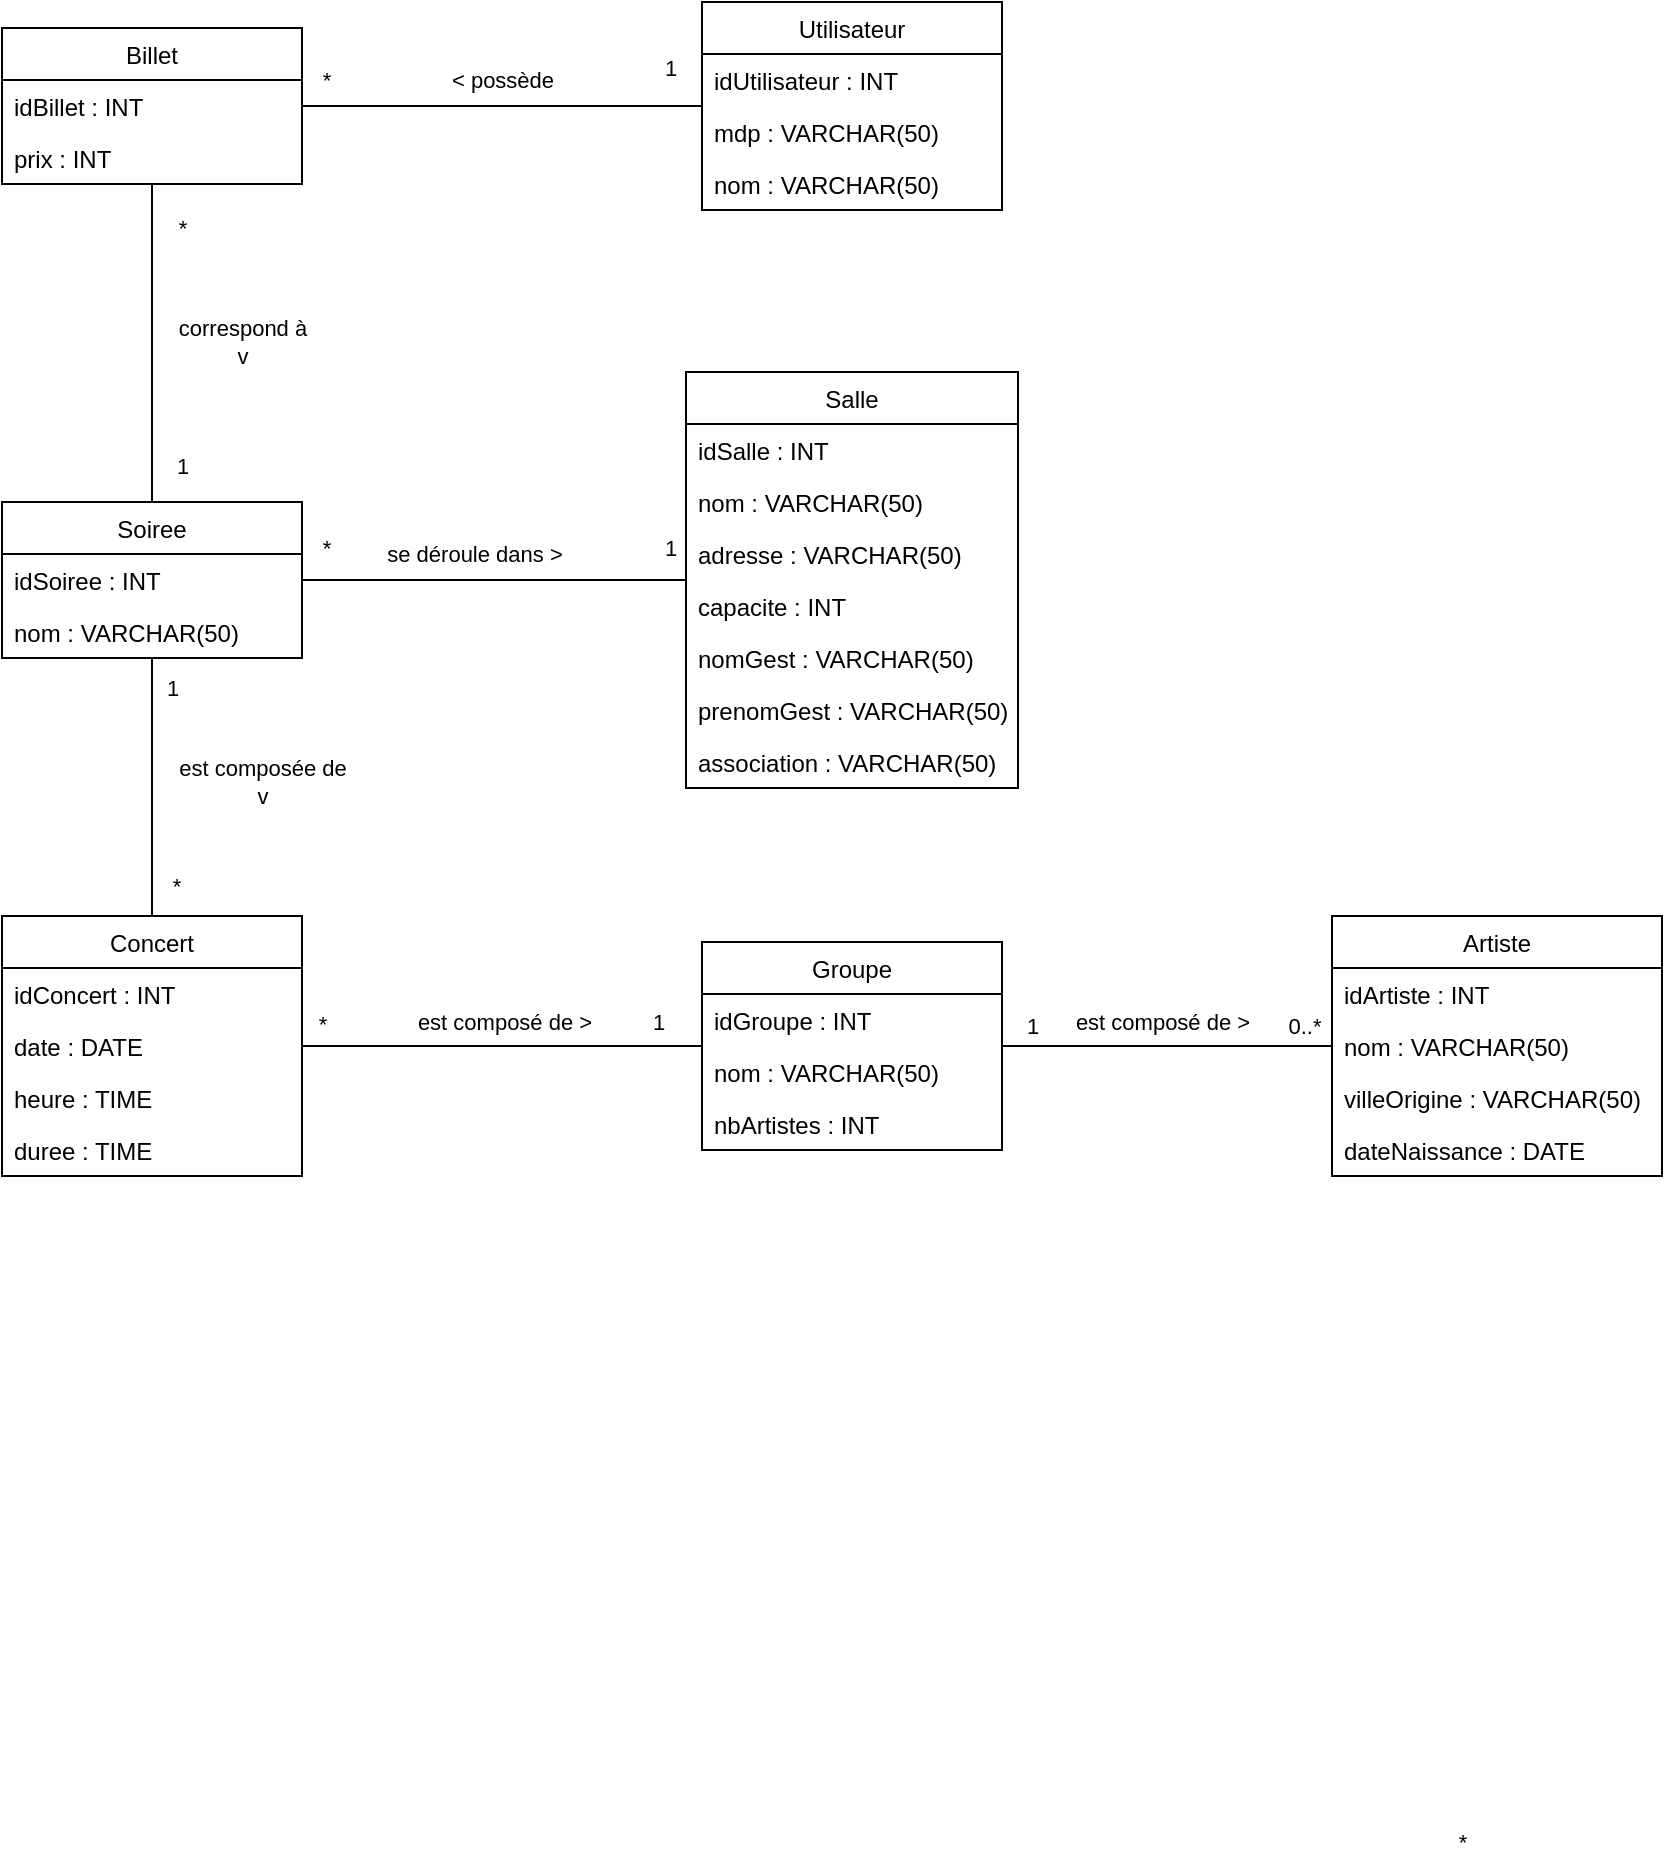 <mxfile version="20.8.23" type="device"><diagram id="313vgX1AJqnCBsn8q-YU" name="Page-1"><mxGraphModel dx="880" dy="1653" grid="1" gridSize="10" guides="1" tooltips="1" connect="1" arrows="1" fold="1" page="1" pageScale="1" pageWidth="827" pageHeight="1169" math="0" shadow="0"><root><mxCell id="0"/><mxCell id="1" parent="0"/><mxCell id="Ig9Ps532WlTF-zwQmi1b-146" value="Salle" style="swimlane;fontStyle=0;childLayout=stackLayout;horizontal=1;startSize=26;fillColor=none;horizontalStack=0;resizeParent=1;resizeParentMax=0;resizeLast=0;collapsible=1;marginBottom=0;" parent="1" vertex="1"><mxGeometry x="432" y="75" width="166" height="208" as="geometry"/></mxCell><mxCell id="Ig9Ps532WlTF-zwQmi1b-147" value="idSalle : INT" style="text;strokeColor=none;fillColor=none;align=left;verticalAlign=top;spacingLeft=4;spacingRight=4;overflow=hidden;rotatable=0;points=[[0,0.5],[1,0.5]];portConstraint=eastwest;" parent="Ig9Ps532WlTF-zwQmi1b-146" vertex="1"><mxGeometry y="26" width="166" height="26" as="geometry"/></mxCell><mxCell id="Ig9Ps532WlTF-zwQmi1b-148" value="nom : VARCHAR(50)" style="text;strokeColor=none;fillColor=none;align=left;verticalAlign=top;spacingLeft=4;spacingRight=4;overflow=hidden;rotatable=0;points=[[0,0.5],[1,0.5]];portConstraint=eastwest;" parent="Ig9Ps532WlTF-zwQmi1b-146" vertex="1"><mxGeometry y="52" width="166" height="26" as="geometry"/></mxCell><mxCell id="Ig9Ps532WlTF-zwQmi1b-149" value="adresse : VARCHAR(50)" style="text;strokeColor=none;fillColor=none;align=left;verticalAlign=top;spacingLeft=4;spacingRight=4;overflow=hidden;rotatable=0;points=[[0,0.5],[1,0.5]];portConstraint=eastwest;" parent="Ig9Ps532WlTF-zwQmi1b-146" vertex="1"><mxGeometry y="78" width="166" height="26" as="geometry"/></mxCell><mxCell id="Ig9Ps532WlTF-zwQmi1b-150" value="capacite : INT" style="text;strokeColor=none;fillColor=none;align=left;verticalAlign=top;spacingLeft=4;spacingRight=4;overflow=hidden;rotatable=0;points=[[0,0.5],[1,0.5]];portConstraint=eastwest;" parent="Ig9Ps532WlTF-zwQmi1b-146" vertex="1"><mxGeometry y="104" width="166" height="26" as="geometry"/></mxCell><mxCell id="Ig9Ps532WlTF-zwQmi1b-151" value="nomGest : VARCHAR(50)" style="text;strokeColor=none;fillColor=none;align=left;verticalAlign=top;spacingLeft=4;spacingRight=4;overflow=hidden;rotatable=0;points=[[0,0.5],[1,0.5]];portConstraint=eastwest;" parent="Ig9Ps532WlTF-zwQmi1b-146" vertex="1"><mxGeometry y="130" width="166" height="26" as="geometry"/></mxCell><mxCell id="Ig9Ps532WlTF-zwQmi1b-152" value="prenomGest : VARCHAR(50)" style="text;strokeColor=none;fillColor=none;align=left;verticalAlign=top;spacingLeft=4;spacingRight=4;overflow=hidden;rotatable=0;points=[[0,0.5],[1,0.5]];portConstraint=eastwest;" parent="Ig9Ps532WlTF-zwQmi1b-146" vertex="1"><mxGeometry y="156" width="166" height="26" as="geometry"/></mxCell><mxCell id="Ig9Ps532WlTF-zwQmi1b-153" value="association : VARCHAR(50)" style="text;strokeColor=none;fillColor=none;align=left;verticalAlign=top;spacingLeft=4;spacingRight=4;overflow=hidden;rotatable=0;points=[[0,0.5],[1,0.5]];portConstraint=eastwest;" parent="Ig9Ps532WlTF-zwQmi1b-146" vertex="1"><mxGeometry y="182" width="166" height="26" as="geometry"/></mxCell><mxCell id="Ig9Ps532WlTF-zwQmi1b-154" style="edgeStyle=orthogonalEdgeStyle;rounded=0;orthogonalLoop=1;jettySize=auto;html=1;startArrow=none;startFill=0;endArrow=none;endFill=0;" parent="1" source="Ig9Ps532WlTF-zwQmi1b-158" target="Ig9Ps532WlTF-zwQmi1b-161" edge="1"><mxGeometry relative="1" as="geometry"/></mxCell><mxCell id="Ig9Ps532WlTF-zwQmi1b-155" value="est composée de&lt;br&gt;v" style="edgeLabel;html=1;align=center;verticalAlign=middle;resizable=0;points=[];" parent="Ig9Ps532WlTF-zwQmi1b-154" connectable="0" vertex="1"><mxGeometry x="-0.13" y="-1" relative="1" as="geometry"><mxPoint x="56" y="6" as="offset"/></mxGeometry></mxCell><mxCell id="Ig9Ps532WlTF-zwQmi1b-156" style="edgeStyle=orthogonalEdgeStyle;rounded=0;orthogonalLoop=1;jettySize=auto;html=1;exitX=0.5;exitY=0;exitDx=0;exitDy=0;startArrow=none;startFill=0;endArrow=none;endFill=0;" parent="1" source="Ig9Ps532WlTF-zwQmi1b-158" target="Ig9Ps532WlTF-zwQmi1b-189" edge="1"><mxGeometry relative="1" as="geometry"/></mxCell><mxCell id="Ig9Ps532WlTF-zwQmi1b-157" value="correspond à&lt;br&gt;v" style="edgeLabel;html=1;align=center;verticalAlign=middle;resizable=0;points=[];" parent="Ig9Ps532WlTF-zwQmi1b-156" connectable="0" vertex="1"><mxGeometry x="0.222" y="2" relative="1" as="geometry"><mxPoint x="47" y="17" as="offset"/></mxGeometry></mxCell><mxCell id="Ig9Ps532WlTF-zwQmi1b-158" value="Soiree" style="swimlane;fontStyle=0;childLayout=stackLayout;horizontal=1;startSize=26;fillColor=none;horizontalStack=0;resizeParent=1;resizeParentMax=0;resizeLast=0;collapsible=1;marginBottom=0;" parent="1" vertex="1"><mxGeometry x="90" y="140" width="150" height="78" as="geometry"/></mxCell><mxCell id="Ig9Ps532WlTF-zwQmi1b-159" value="idSoiree : INT" style="text;strokeColor=none;fillColor=none;align=left;verticalAlign=top;spacingLeft=4;spacingRight=4;overflow=hidden;rotatable=0;points=[[0,0.5],[1,0.5]];portConstraint=eastwest;" parent="Ig9Ps532WlTF-zwQmi1b-158" vertex="1"><mxGeometry y="26" width="150" height="26" as="geometry"/></mxCell><mxCell id="Ig9Ps532WlTF-zwQmi1b-160" value="nom : VARCHAR(50)" style="text;strokeColor=none;fillColor=none;align=left;verticalAlign=top;spacingLeft=4;spacingRight=4;overflow=hidden;rotatable=0;points=[[0,0.5],[1,0.5]];portConstraint=eastwest;" parent="Ig9Ps532WlTF-zwQmi1b-158" vertex="1"><mxGeometry y="52" width="150" height="26" as="geometry"/></mxCell><mxCell id="Ig9Ps532WlTF-zwQmi1b-161" value="Concert" style="swimlane;fontStyle=0;childLayout=stackLayout;horizontal=1;startSize=26;fillColor=none;horizontalStack=0;resizeParent=1;resizeParentMax=0;resizeLast=0;collapsible=1;marginBottom=0;" parent="1" vertex="1"><mxGeometry x="90" y="347" width="150" height="130" as="geometry"/></mxCell><mxCell id="Ig9Ps532WlTF-zwQmi1b-162" value="idConcert : INT" style="text;strokeColor=none;fillColor=none;align=left;verticalAlign=top;spacingLeft=4;spacingRight=4;overflow=hidden;rotatable=0;points=[[0,0.5],[1,0.5]];portConstraint=eastwest;" parent="Ig9Ps532WlTF-zwQmi1b-161" vertex="1"><mxGeometry y="26" width="150" height="26" as="geometry"/></mxCell><mxCell id="Ig9Ps532WlTF-zwQmi1b-163" value="date : DATE" style="text;strokeColor=none;fillColor=none;align=left;verticalAlign=top;spacingLeft=4;spacingRight=4;overflow=hidden;rotatable=0;points=[[0,0.5],[1,0.5]];portConstraint=eastwest;" parent="Ig9Ps532WlTF-zwQmi1b-161" vertex="1"><mxGeometry y="52" width="150" height="26" as="geometry"/></mxCell><mxCell id="Ig9Ps532WlTF-zwQmi1b-164" value="heure : TIME" style="text;strokeColor=none;fillColor=none;align=left;verticalAlign=top;spacingLeft=4;spacingRight=4;overflow=hidden;rotatable=0;points=[[0,0.5],[1,0.5]];portConstraint=eastwest;" parent="Ig9Ps532WlTF-zwQmi1b-161" vertex="1"><mxGeometry y="78" width="150" height="26" as="geometry"/></mxCell><mxCell id="Ig9Ps532WlTF-zwQmi1b-165" value="duree : TIME" style="text;strokeColor=none;fillColor=none;align=left;verticalAlign=top;spacingLeft=4;spacingRight=4;overflow=hidden;rotatable=0;points=[[0,0.5],[1,0.5]];portConstraint=eastwest;" parent="Ig9Ps532WlTF-zwQmi1b-161" vertex="1"><mxGeometry y="104" width="150" height="26" as="geometry"/></mxCell><mxCell id="Ig9Ps532WlTF-zwQmi1b-166" value="Groupe" style="swimlane;fontStyle=0;childLayout=stackLayout;horizontal=1;startSize=26;fillColor=none;horizontalStack=0;resizeParent=1;resizeParentMax=0;resizeLast=0;collapsible=1;marginBottom=0;" parent="1" vertex="1"><mxGeometry x="440" y="360" width="150" height="104" as="geometry"/></mxCell><mxCell id="Ig9Ps532WlTF-zwQmi1b-167" value="idGroupe : INT" style="text;strokeColor=none;fillColor=none;align=left;verticalAlign=top;spacingLeft=4;spacingRight=4;overflow=hidden;rotatable=0;points=[[0,0.5],[1,0.5]];portConstraint=eastwest;" parent="Ig9Ps532WlTF-zwQmi1b-166" vertex="1"><mxGeometry y="26" width="150" height="26" as="geometry"/></mxCell><mxCell id="Ig9Ps532WlTF-zwQmi1b-168" value="nom : VARCHAR(50)" style="text;strokeColor=none;fillColor=none;align=left;verticalAlign=top;spacingLeft=4;spacingRight=4;overflow=hidden;rotatable=0;points=[[0,0.5],[1,0.5]];portConstraint=eastwest;" parent="Ig9Ps532WlTF-zwQmi1b-166" vertex="1"><mxGeometry y="52" width="150" height="26" as="geometry"/></mxCell><mxCell id="Ig9Ps532WlTF-zwQmi1b-169" value="nbArtistes : INT" style="text;strokeColor=none;fillColor=none;align=left;verticalAlign=top;spacingLeft=4;spacingRight=4;overflow=hidden;rotatable=0;points=[[0,0.5],[1,0.5]];portConstraint=eastwest;" parent="Ig9Ps532WlTF-zwQmi1b-166" vertex="1"><mxGeometry y="78" width="150" height="26" as="geometry"/></mxCell><mxCell id="Ig9Ps532WlTF-zwQmi1b-170" value="Artiste" style="swimlane;fontStyle=0;childLayout=stackLayout;horizontal=1;startSize=26;fillColor=none;horizontalStack=0;resizeParent=1;resizeParentMax=0;resizeLast=0;collapsible=1;marginBottom=0;" parent="1" vertex="1"><mxGeometry x="755" y="347" width="165" height="130" as="geometry"/></mxCell><mxCell id="Ig9Ps532WlTF-zwQmi1b-171" value="idArtiste : INT" style="text;strokeColor=none;fillColor=none;align=left;verticalAlign=top;spacingLeft=4;spacingRight=4;overflow=hidden;rotatable=0;points=[[0,0.5],[1,0.5]];portConstraint=eastwest;" parent="Ig9Ps532WlTF-zwQmi1b-170" vertex="1"><mxGeometry y="26" width="165" height="26" as="geometry"/></mxCell><mxCell id="Ig9Ps532WlTF-zwQmi1b-172" value="nom : VARCHAR(50)" style="text;strokeColor=none;fillColor=none;align=left;verticalAlign=top;spacingLeft=4;spacingRight=4;overflow=hidden;rotatable=0;points=[[0,0.5],[1,0.5]];portConstraint=eastwest;" parent="Ig9Ps532WlTF-zwQmi1b-170" vertex="1"><mxGeometry y="52" width="165" height="26" as="geometry"/></mxCell><mxCell id="Ig9Ps532WlTF-zwQmi1b-173" value="villeOrigine : VARCHAR(50)" style="text;strokeColor=none;fillColor=none;align=left;verticalAlign=top;spacingLeft=4;spacingRight=4;overflow=hidden;rotatable=0;points=[[0,0.5],[1,0.5]];portConstraint=eastwest;" parent="Ig9Ps532WlTF-zwQmi1b-170" vertex="1"><mxGeometry y="78" width="165" height="26" as="geometry"/></mxCell><mxCell id="Ig9Ps532WlTF-zwQmi1b-174" value="dateNaissance : DATE" style="text;strokeColor=none;fillColor=none;align=left;verticalAlign=top;spacingLeft=4;spacingRight=4;overflow=hidden;rotatable=0;points=[[0,0.5],[1,0.5]];portConstraint=eastwest;" parent="Ig9Ps532WlTF-zwQmi1b-170" vertex="1"><mxGeometry y="104" width="165" height="26" as="geometry"/></mxCell><mxCell id="Ig9Ps532WlTF-zwQmi1b-175" style="edgeStyle=orthogonalEdgeStyle;rounded=0;orthogonalLoop=1;jettySize=auto;html=1;startArrow=none;startFill=0;endArrow=none;endFill=0;" parent="1" source="Ig9Ps532WlTF-zwQmi1b-166" target="Ig9Ps532WlTF-zwQmi1b-170" edge="1"><mxGeometry relative="1" as="geometry"><mxPoint x="760" y="425" as="targetPoint"/></mxGeometry></mxCell><mxCell id="Ig9Ps532WlTF-zwQmi1b-176" value="0..*" style="edgeLabel;html=1;align=center;verticalAlign=middle;resizable=0;points=[];" parent="Ig9Ps532WlTF-zwQmi1b-175" connectable="0" vertex="1"><mxGeometry x="0.799" y="-2" relative="1" as="geometry"><mxPoint x="2" y="-12" as="offset"/></mxGeometry></mxCell><mxCell id="Ig9Ps532WlTF-zwQmi1b-177" value="est composé de &amp;gt;" style="edgeLabel;html=1;align=center;verticalAlign=middle;resizable=0;points=[];" parent="Ig9Ps532WlTF-zwQmi1b-175" connectable="0" vertex="1"><mxGeometry x="-0.223" y="-2" relative="1" as="geometry"><mxPoint x="16" y="-14" as="offset"/></mxGeometry></mxCell><mxCell id="Ig9Ps532WlTF-zwQmi1b-178" style="edgeStyle=orthogonalEdgeStyle;rounded=0;orthogonalLoop=1;jettySize=auto;html=1;startArrow=none;startFill=0;endArrow=none;endFill=0;" parent="1" source="Ig9Ps532WlTF-zwQmi1b-161" target="Ig9Ps532WlTF-zwQmi1b-166" edge="1"><mxGeometry relative="1" as="geometry"/></mxCell><mxCell id="Ig9Ps532WlTF-zwQmi1b-179" value="*" style="edgeLabel;html=1;align=center;verticalAlign=middle;resizable=0;points=[];" parent="Ig9Ps532WlTF-zwQmi1b-178" connectable="0" vertex="1"><mxGeometry x="0.26" y="3" relative="1" as="geometry"><mxPoint x="454" y="401" as="offset"/></mxGeometry></mxCell><mxCell id="Ig9Ps532WlTF-zwQmi1b-180" value="est composé de &amp;gt;" style="edgeLabel;html=1;align=center;verticalAlign=middle;resizable=0;points=[];" parent="Ig9Ps532WlTF-zwQmi1b-178" connectable="0" vertex="1"><mxGeometry x="-0.117" y="-2" relative="1" as="geometry"><mxPoint x="12" y="-14" as="offset"/></mxGeometry></mxCell><mxCell id="Ig9Ps532WlTF-zwQmi1b-181" style="edgeStyle=orthogonalEdgeStyle;rounded=0;orthogonalLoop=1;jettySize=auto;html=1;startArrow=none;startFill=0;endArrow=none;endFill=0;" parent="1" source="Ig9Ps532WlTF-zwQmi1b-158" target="Ig9Ps532WlTF-zwQmi1b-146" edge="1"><mxGeometry relative="1" as="geometry"/></mxCell><mxCell id="Ig9Ps532WlTF-zwQmi1b-182" value="se déroule dans &amp;gt;" style="edgeLabel;html=1;align=center;verticalAlign=middle;resizable=0;points=[];" parent="Ig9Ps532WlTF-zwQmi1b-181" connectable="0" vertex="1"><mxGeometry x="-0.106" y="-1" relative="1" as="geometry"><mxPoint y="-14" as="offset"/></mxGeometry></mxCell><mxCell id="Ig9Ps532WlTF-zwQmi1b-183" value="1" style="edgeLabel;html=1;align=center;verticalAlign=middle;resizable=0;points=[];" parent="1" connectable="0" vertex="1"><mxGeometry x="695" y="418" as="geometry"><mxPoint x="-90" y="-16" as="offset"/></mxGeometry></mxCell><mxCell id="Ig9Ps532WlTF-zwQmi1b-184" value="1" style="edgeLabel;html=1;align=center;verticalAlign=middle;resizable=0;points=[];" parent="1" connectable="0" vertex="1"><mxGeometry x="290" y="393" as="geometry"><mxPoint x="128" y="7" as="offset"/></mxGeometry></mxCell><mxCell id="Ig9Ps532WlTF-zwQmi1b-185" value="*" style="edgeLabel;html=1;align=center;verticalAlign=middle;resizable=0;points=[];" parent="1" connectable="0" vertex="1"><mxGeometry x="250" y="401" as="geometry"/></mxCell><mxCell id="Ig9Ps532WlTF-zwQmi1b-186" value="1" style="edgeLabel;html=1;align=center;verticalAlign=middle;resizable=0;points=[];" parent="1" connectable="0" vertex="1"><mxGeometry x="195" y="340" as="geometry"><mxPoint x="-20" y="-107" as="offset"/></mxGeometry></mxCell><mxCell id="Ig9Ps532WlTF-zwQmi1b-187" value="*" style="edgeLabel;html=1;align=center;verticalAlign=middle;resizable=0;points=[];" parent="1" connectable="0" vertex="1"><mxGeometry x="272" y="270" as="geometry"><mxPoint x="-20" y="-107" as="offset"/></mxGeometry></mxCell><mxCell id="Ig9Ps532WlTF-zwQmi1b-188" value="1" style="edgeLabel;html=1;align=center;verticalAlign=middle;resizable=0;points=[];" parent="1" connectable="0" vertex="1"><mxGeometry x="444" y="270" as="geometry"><mxPoint x="-20" y="-107" as="offset"/></mxGeometry></mxCell><mxCell id="Ig9Ps532WlTF-zwQmi1b-189" value="Billet" style="swimlane;fontStyle=0;childLayout=stackLayout;horizontal=1;startSize=26;fillColor=none;horizontalStack=0;resizeParent=1;resizeParentMax=0;resizeLast=0;collapsible=1;marginBottom=0;" parent="1" vertex="1"><mxGeometry x="90" y="-97" width="150" height="78" as="geometry"/></mxCell><mxCell id="Ig9Ps532WlTF-zwQmi1b-190" value="idBillet : INT" style="text;strokeColor=none;fillColor=none;align=left;verticalAlign=top;spacingLeft=4;spacingRight=4;overflow=hidden;rotatable=0;points=[[0,0.5],[1,0.5]];portConstraint=eastwest;" parent="Ig9Ps532WlTF-zwQmi1b-189" vertex="1"><mxGeometry y="26" width="150" height="26" as="geometry"/></mxCell><mxCell id="Ig9Ps532WlTF-zwQmi1b-191" value="prix : INT" style="text;strokeColor=none;fillColor=none;align=left;verticalAlign=top;spacingLeft=4;spacingRight=4;overflow=hidden;rotatable=0;points=[[0,0.5],[1,0.5]];portConstraint=eastwest;" parent="Ig9Ps532WlTF-zwQmi1b-189" vertex="1"><mxGeometry y="52" width="150" height="26" as="geometry"/></mxCell><mxCell id="Ig9Ps532WlTF-zwQmi1b-192" value="*" style="edgeLabel;html=1;align=center;verticalAlign=middle;resizable=0;points=[];" parent="1" connectable="0" vertex="1"><mxGeometry x="200" y="110" as="geometry"><mxPoint x="-20" y="-107" as="offset"/></mxGeometry></mxCell><mxCell id="Ig9Ps532WlTF-zwQmi1b-193" value="1" style="edgeLabel;html=1;align=center;verticalAlign=middle;resizable=0;points=[];" parent="1" connectable="0" vertex="1"><mxGeometry x="200" y="229" as="geometry"><mxPoint x="-20" y="-107" as="offset"/></mxGeometry></mxCell><mxCell id="Ig9Ps532WlTF-zwQmi1b-194" value="Utilisateur" style="swimlane;fontStyle=0;childLayout=stackLayout;horizontal=1;startSize=26;fillColor=none;horizontalStack=0;resizeParent=1;resizeParentMax=0;resizeLast=0;collapsible=1;marginBottom=0;" parent="1" vertex="1"><mxGeometry x="440" y="-110" width="150" height="104" as="geometry"/></mxCell><mxCell id="Ig9Ps532WlTF-zwQmi1b-195" value="idUtilisateur : INT" style="text;strokeColor=none;fillColor=none;align=left;verticalAlign=top;spacingLeft=4;spacingRight=4;overflow=hidden;rotatable=0;points=[[0,0.5],[1,0.5]];portConstraint=eastwest;" parent="Ig9Ps532WlTF-zwQmi1b-194" vertex="1"><mxGeometry y="26" width="150" height="26" as="geometry"/></mxCell><mxCell id="Ig9Ps532WlTF-zwQmi1b-196" value="mdp : VARCHAR(50)" style="text;strokeColor=none;fillColor=none;align=left;verticalAlign=top;spacingLeft=4;spacingRight=4;overflow=hidden;rotatable=0;points=[[0,0.5],[1,0.5]];portConstraint=eastwest;" parent="Ig9Ps532WlTF-zwQmi1b-194" vertex="1"><mxGeometry y="52" width="150" height="26" as="geometry"/></mxCell><mxCell id="Ig9Ps532WlTF-zwQmi1b-197" value="nom : VARCHAR(50)" style="text;strokeColor=none;fillColor=none;align=left;verticalAlign=top;spacingLeft=4;spacingRight=4;overflow=hidden;rotatable=0;points=[[0,0.5],[1,0.5]];portConstraint=eastwest;" parent="Ig9Ps532WlTF-zwQmi1b-194" vertex="1"><mxGeometry y="78" width="150" height="26" as="geometry"/></mxCell><mxCell id="Ig9Ps532WlTF-zwQmi1b-198" style="edgeStyle=orthogonalEdgeStyle;rounded=0;orthogonalLoop=1;jettySize=auto;html=1;startArrow=none;startFill=0;endArrow=none;endFill=0;" parent="1" source="Ig9Ps532WlTF-zwQmi1b-189" target="Ig9Ps532WlTF-zwQmi1b-194" edge="1"><mxGeometry relative="1" as="geometry"/></mxCell><mxCell id="Ig9Ps532WlTF-zwQmi1b-199" value="&amp;lt; possède" style="edgeLabel;html=1;align=center;verticalAlign=middle;resizable=0;points=[];" parent="Ig9Ps532WlTF-zwQmi1b-198" connectable="0" vertex="1"><mxGeometry x="-0.152" y="-4" relative="1" as="geometry"><mxPoint x="15" y="-17" as="offset"/></mxGeometry></mxCell><mxCell id="Ig9Ps532WlTF-zwQmi1b-200" value="1" style="edgeLabel;html=1;align=center;verticalAlign=middle;resizable=0;points=[];" parent="1" connectable="0" vertex="1"><mxGeometry x="444" y="30" as="geometry"><mxPoint x="-20" y="-107" as="offset"/></mxGeometry></mxCell><mxCell id="Ig9Ps532WlTF-zwQmi1b-201" value="*" style="edgeLabel;html=1;align=center;verticalAlign=middle;resizable=0;points=[];" parent="1" connectable="0" vertex="1"><mxGeometry x="272" y="36" as="geometry"><mxPoint x="-20" y="-107" as="offset"/></mxGeometry></mxCell><mxCell id="Ig9Ps532WlTF-zwQmi1b-202" value="*" style="edgeLabel;html=1;align=center;verticalAlign=middle;resizable=0;points=[];" parent="1" connectable="0" vertex="1"><mxGeometry x="177" y="332" as="geometry"/></mxCell></root></mxGraphModel></diagram></mxfile>